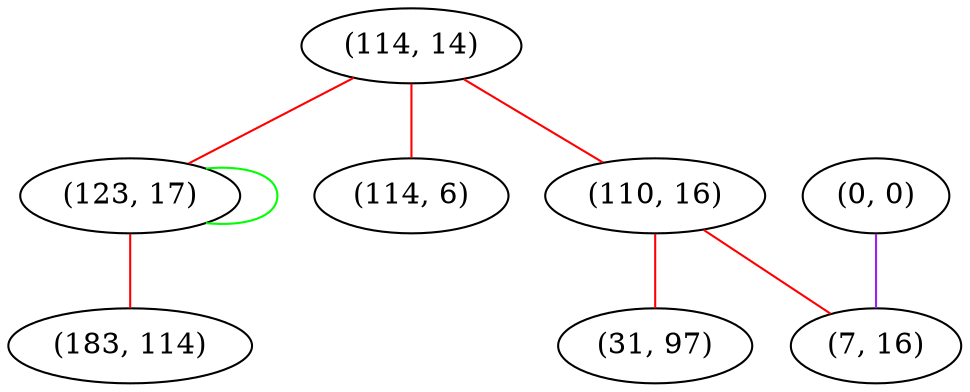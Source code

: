 graph "" {
"(114, 14)";
"(110, 16)";
"(123, 17)";
"(0, 0)";
"(114, 6)";
"(7, 16)";
"(183, 114)";
"(31, 97)";
"(114, 14)" -- "(114, 6)"  [color=red, key=0, weight=1];
"(114, 14)" -- "(123, 17)"  [color=red, key=0, weight=1];
"(114, 14)" -- "(110, 16)"  [color=red, key=0, weight=1];
"(110, 16)" -- "(7, 16)"  [color=red, key=0, weight=1];
"(110, 16)" -- "(31, 97)"  [color=red, key=0, weight=1];
"(123, 17)" -- "(123, 17)"  [color=green, key=0, weight=2];
"(123, 17)" -- "(183, 114)"  [color=red, key=0, weight=1];
"(0, 0)" -- "(7, 16)"  [color=purple, key=0, weight=4];
}
